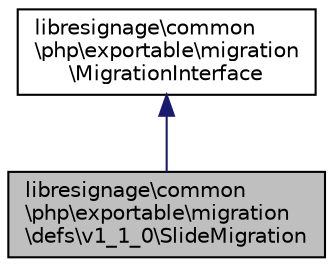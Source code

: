 digraph "libresignage\common\php\exportable\migration\defs\v1_1_0\SlideMigration"
{
  edge [fontname="Helvetica",fontsize="10",labelfontname="Helvetica",labelfontsize="10"];
  node [fontname="Helvetica",fontsize="10",shape=record];
  Node2 [label="libresignage\\common\l\\php\\exportable\\migration\l\\defs\\v1_1_0\\SlideMigration",height=0.2,width=0.4,color="black", fillcolor="grey75", style="filled", fontcolor="black"];
  Node3 -> Node2 [dir="back",color="midnightblue",fontsize="10",style="solid",fontname="Helvetica"];
  Node3 [label="libresignage\\common\l\\php\\exportable\\migration\l\\MigrationInterface",height=0.2,width=0.4,color="black", fillcolor="white", style="filled",URL="$interfacelibresignage_1_1common_1_1php_1_1exportable_1_1migration_1_1MigrationInterface.html"];
}
